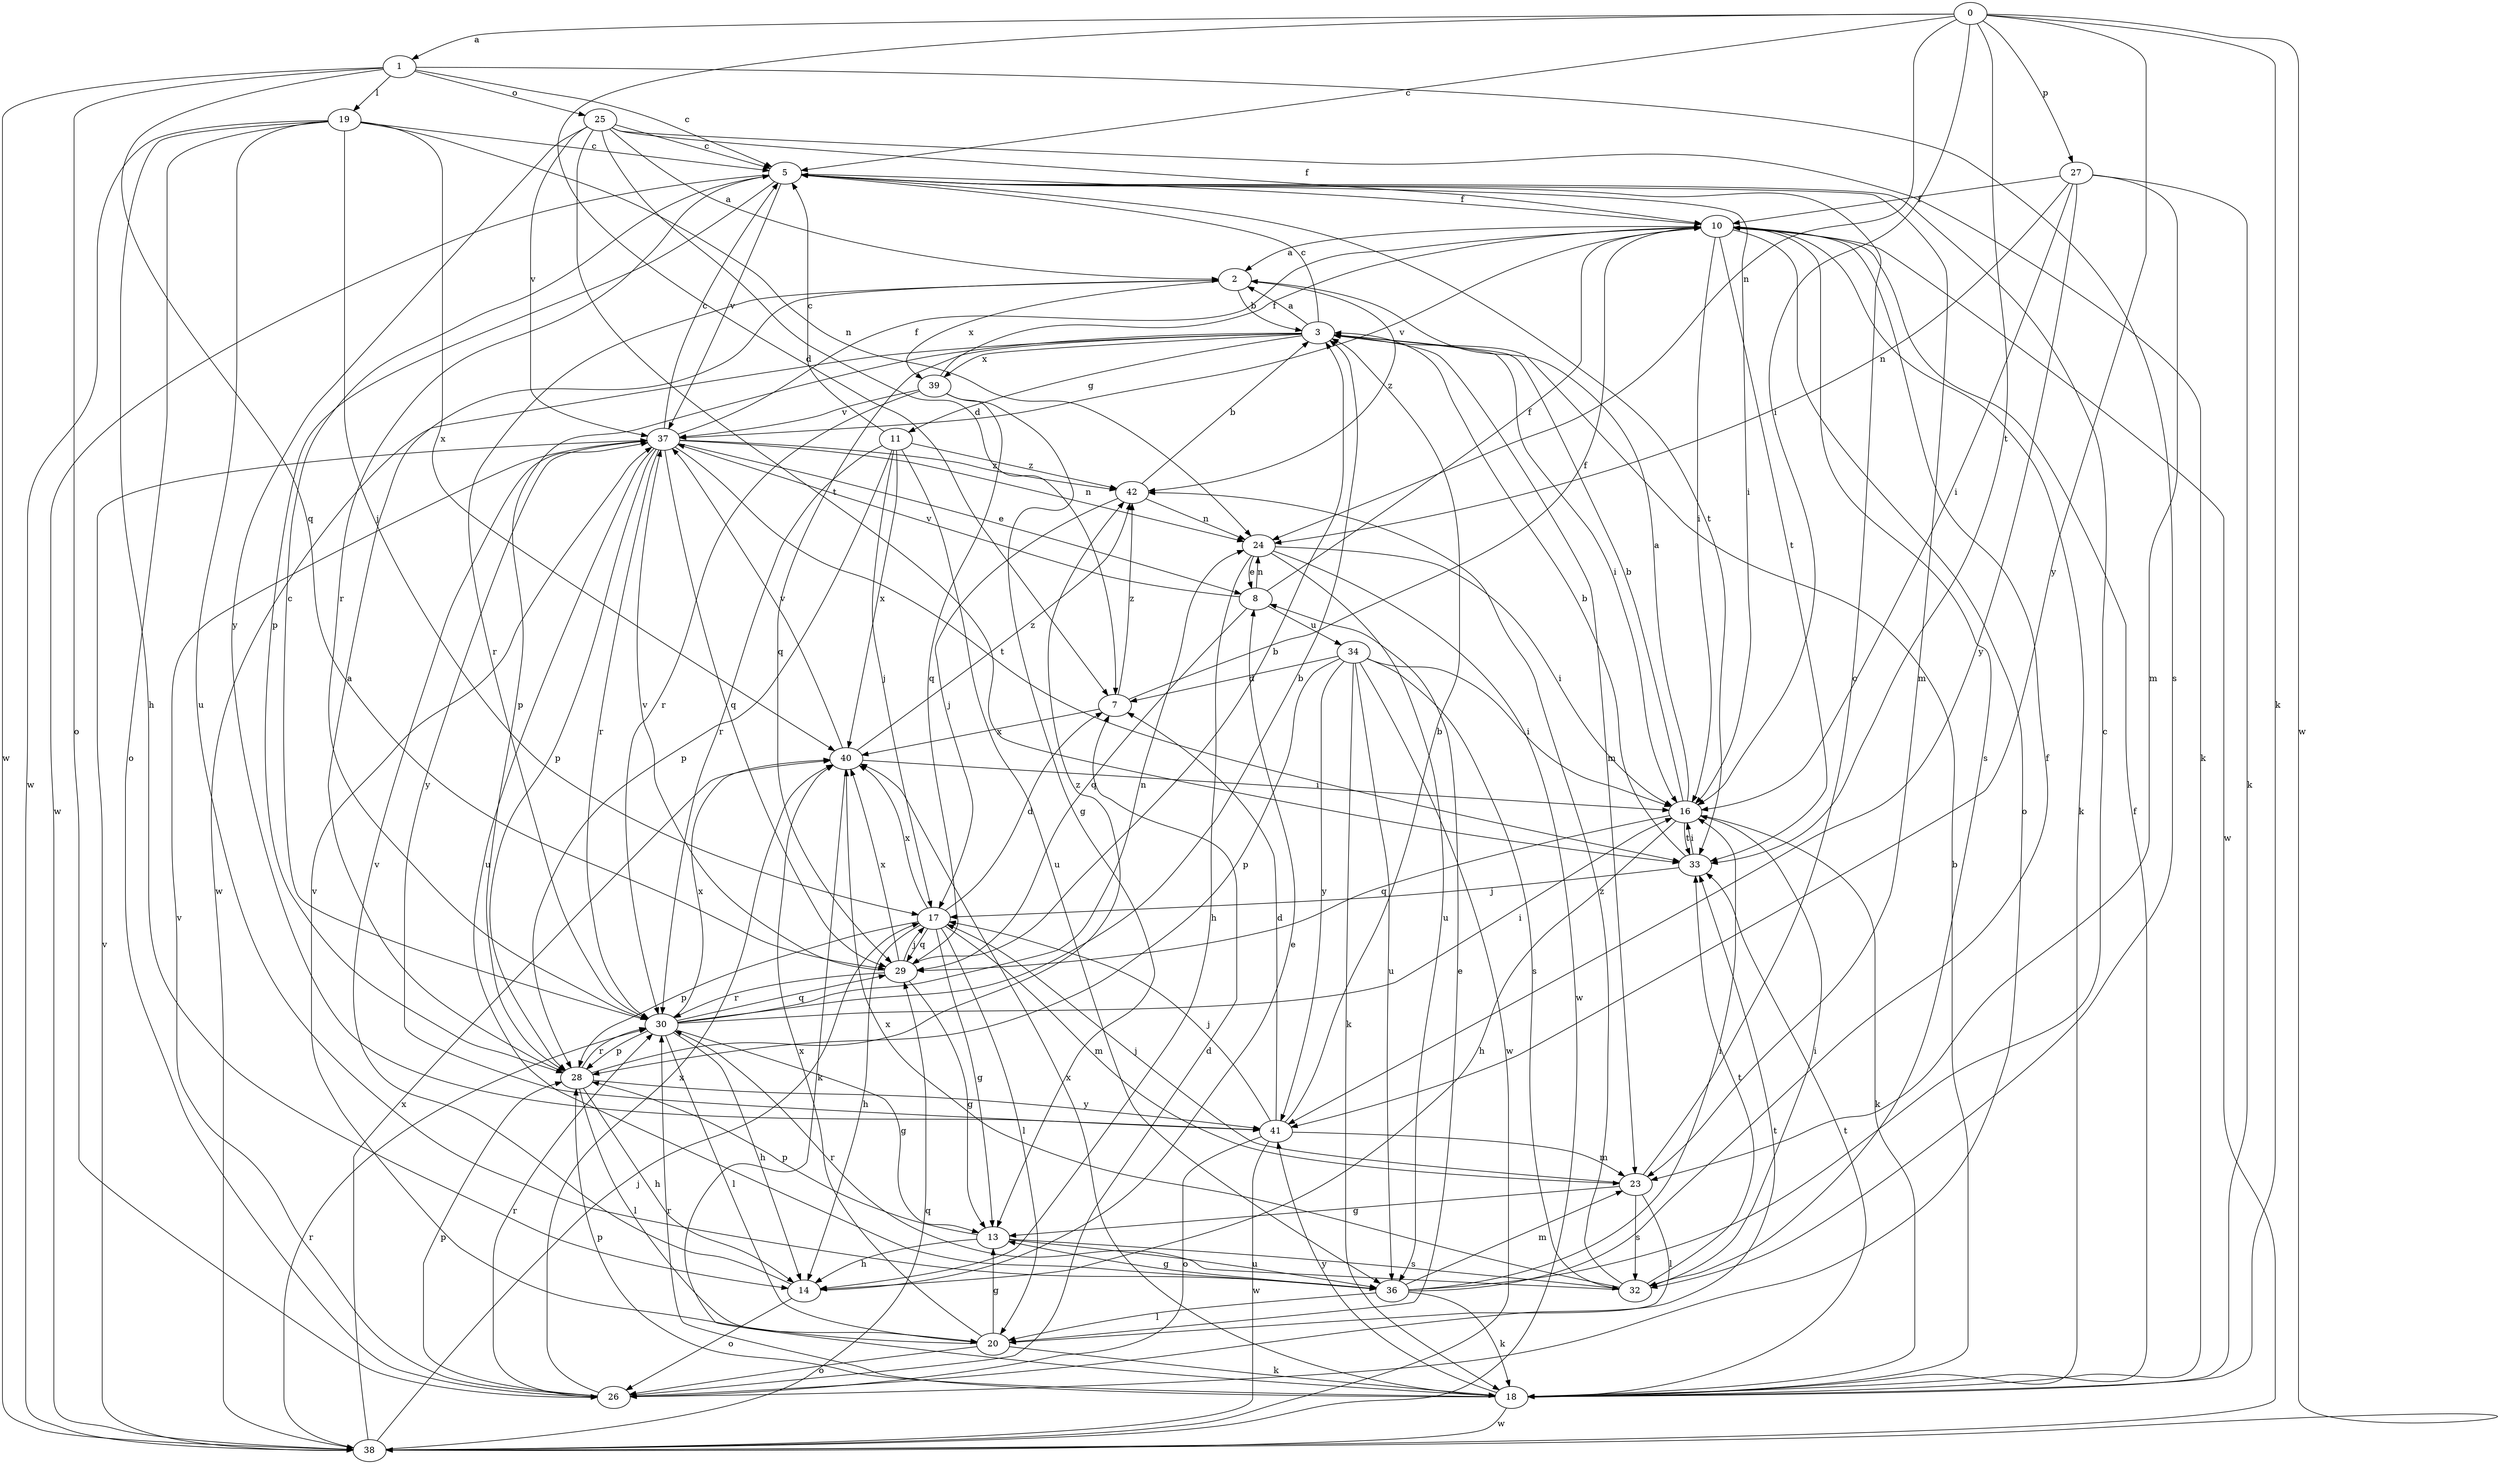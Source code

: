 strict digraph  {
0;
1;
2;
3;
5;
7;
8;
10;
11;
13;
14;
16;
17;
18;
19;
20;
23;
24;
25;
26;
27;
28;
29;
30;
32;
33;
34;
36;
37;
38;
39;
40;
41;
42;
0 -> 1  [label=a];
0 -> 5  [label=c];
0 -> 7  [label=d];
0 -> 16  [label=i];
0 -> 18  [label=k];
0 -> 24  [label=n];
0 -> 27  [label=p];
0 -> 33  [label=t];
0 -> 38  [label=w];
0 -> 41  [label=y];
1 -> 5  [label=c];
1 -> 19  [label=l];
1 -> 25  [label=o];
1 -> 26  [label=o];
1 -> 29  [label=q];
1 -> 32  [label=s];
1 -> 38  [label=w];
2 -> 3  [label=b];
2 -> 30  [label=r];
2 -> 39  [label=x];
2 -> 42  [label=z];
3 -> 2  [label=a];
3 -> 5  [label=c];
3 -> 11  [label=g];
3 -> 16  [label=i];
3 -> 23  [label=m];
3 -> 28  [label=p];
3 -> 29  [label=q];
3 -> 38  [label=w];
3 -> 39  [label=x];
5 -> 10  [label=f];
5 -> 16  [label=i];
5 -> 23  [label=m];
5 -> 28  [label=p];
5 -> 30  [label=r];
5 -> 33  [label=t];
5 -> 37  [label=v];
5 -> 38  [label=w];
7 -> 10  [label=f];
7 -> 40  [label=x];
7 -> 42  [label=z];
8 -> 10  [label=f];
8 -> 24  [label=n];
8 -> 29  [label=q];
8 -> 34  [label=u];
8 -> 37  [label=v];
10 -> 2  [label=a];
10 -> 16  [label=i];
10 -> 18  [label=k];
10 -> 26  [label=o];
10 -> 32  [label=s];
10 -> 33  [label=t];
10 -> 37  [label=v];
10 -> 38  [label=w];
11 -> 5  [label=c];
11 -> 17  [label=j];
11 -> 28  [label=p];
11 -> 30  [label=r];
11 -> 36  [label=u];
11 -> 40  [label=x];
11 -> 42  [label=z];
13 -> 14  [label=h];
13 -> 28  [label=p];
13 -> 32  [label=s];
13 -> 36  [label=u];
14 -> 8  [label=e];
14 -> 26  [label=o];
14 -> 37  [label=v];
16 -> 2  [label=a];
16 -> 3  [label=b];
16 -> 14  [label=h];
16 -> 18  [label=k];
16 -> 29  [label=q];
16 -> 33  [label=t];
17 -> 7  [label=d];
17 -> 13  [label=g];
17 -> 14  [label=h];
17 -> 20  [label=l];
17 -> 23  [label=m];
17 -> 28  [label=p];
17 -> 29  [label=q];
17 -> 40  [label=x];
18 -> 3  [label=b];
18 -> 10  [label=f];
18 -> 28  [label=p];
18 -> 30  [label=r];
18 -> 33  [label=t];
18 -> 38  [label=w];
18 -> 40  [label=x];
18 -> 41  [label=y];
19 -> 5  [label=c];
19 -> 14  [label=h];
19 -> 17  [label=j];
19 -> 24  [label=n];
19 -> 26  [label=o];
19 -> 36  [label=u];
19 -> 38  [label=w];
19 -> 40  [label=x];
20 -> 8  [label=e];
20 -> 13  [label=g];
20 -> 18  [label=k];
20 -> 26  [label=o];
20 -> 37  [label=v];
20 -> 40  [label=x];
23 -> 5  [label=c];
23 -> 13  [label=g];
23 -> 17  [label=j];
23 -> 20  [label=l];
23 -> 32  [label=s];
24 -> 8  [label=e];
24 -> 14  [label=h];
24 -> 16  [label=i];
24 -> 36  [label=u];
24 -> 38  [label=w];
25 -> 2  [label=a];
25 -> 5  [label=c];
25 -> 7  [label=d];
25 -> 10  [label=f];
25 -> 18  [label=k];
25 -> 33  [label=t];
25 -> 37  [label=v];
25 -> 41  [label=y];
26 -> 7  [label=d];
26 -> 28  [label=p];
26 -> 30  [label=r];
26 -> 33  [label=t];
26 -> 37  [label=v];
26 -> 40  [label=x];
27 -> 10  [label=f];
27 -> 16  [label=i];
27 -> 18  [label=k];
27 -> 23  [label=m];
27 -> 24  [label=n];
27 -> 41  [label=y];
28 -> 2  [label=a];
28 -> 14  [label=h];
28 -> 20  [label=l];
28 -> 30  [label=r];
28 -> 41  [label=y];
28 -> 42  [label=z];
29 -> 3  [label=b];
29 -> 13  [label=g];
29 -> 17  [label=j];
29 -> 30  [label=r];
29 -> 37  [label=v];
29 -> 40  [label=x];
30 -> 3  [label=b];
30 -> 5  [label=c];
30 -> 13  [label=g];
30 -> 14  [label=h];
30 -> 16  [label=i];
30 -> 20  [label=l];
30 -> 24  [label=n];
30 -> 28  [label=p];
30 -> 29  [label=q];
30 -> 40  [label=x];
32 -> 16  [label=i];
32 -> 30  [label=r];
32 -> 33  [label=t];
32 -> 40  [label=x];
32 -> 42  [label=z];
33 -> 3  [label=b];
33 -> 16  [label=i];
33 -> 17  [label=j];
34 -> 7  [label=d];
34 -> 16  [label=i];
34 -> 18  [label=k];
34 -> 28  [label=p];
34 -> 32  [label=s];
34 -> 36  [label=u];
34 -> 38  [label=w];
34 -> 41  [label=y];
36 -> 5  [label=c];
36 -> 10  [label=f];
36 -> 13  [label=g];
36 -> 16  [label=i];
36 -> 18  [label=k];
36 -> 20  [label=l];
36 -> 23  [label=m];
37 -> 5  [label=c];
37 -> 8  [label=e];
37 -> 10  [label=f];
37 -> 24  [label=n];
37 -> 28  [label=p];
37 -> 29  [label=q];
37 -> 30  [label=r];
37 -> 33  [label=t];
37 -> 36  [label=u];
37 -> 41  [label=y];
37 -> 42  [label=z];
38 -> 17  [label=j];
38 -> 29  [label=q];
38 -> 30  [label=r];
38 -> 37  [label=v];
38 -> 40  [label=x];
39 -> 10  [label=f];
39 -> 13  [label=g];
39 -> 29  [label=q];
39 -> 30  [label=r];
39 -> 37  [label=v];
40 -> 16  [label=i];
40 -> 18  [label=k];
40 -> 37  [label=v];
40 -> 42  [label=z];
41 -> 3  [label=b];
41 -> 7  [label=d];
41 -> 17  [label=j];
41 -> 23  [label=m];
41 -> 26  [label=o];
41 -> 38  [label=w];
42 -> 3  [label=b];
42 -> 17  [label=j];
42 -> 24  [label=n];
}
